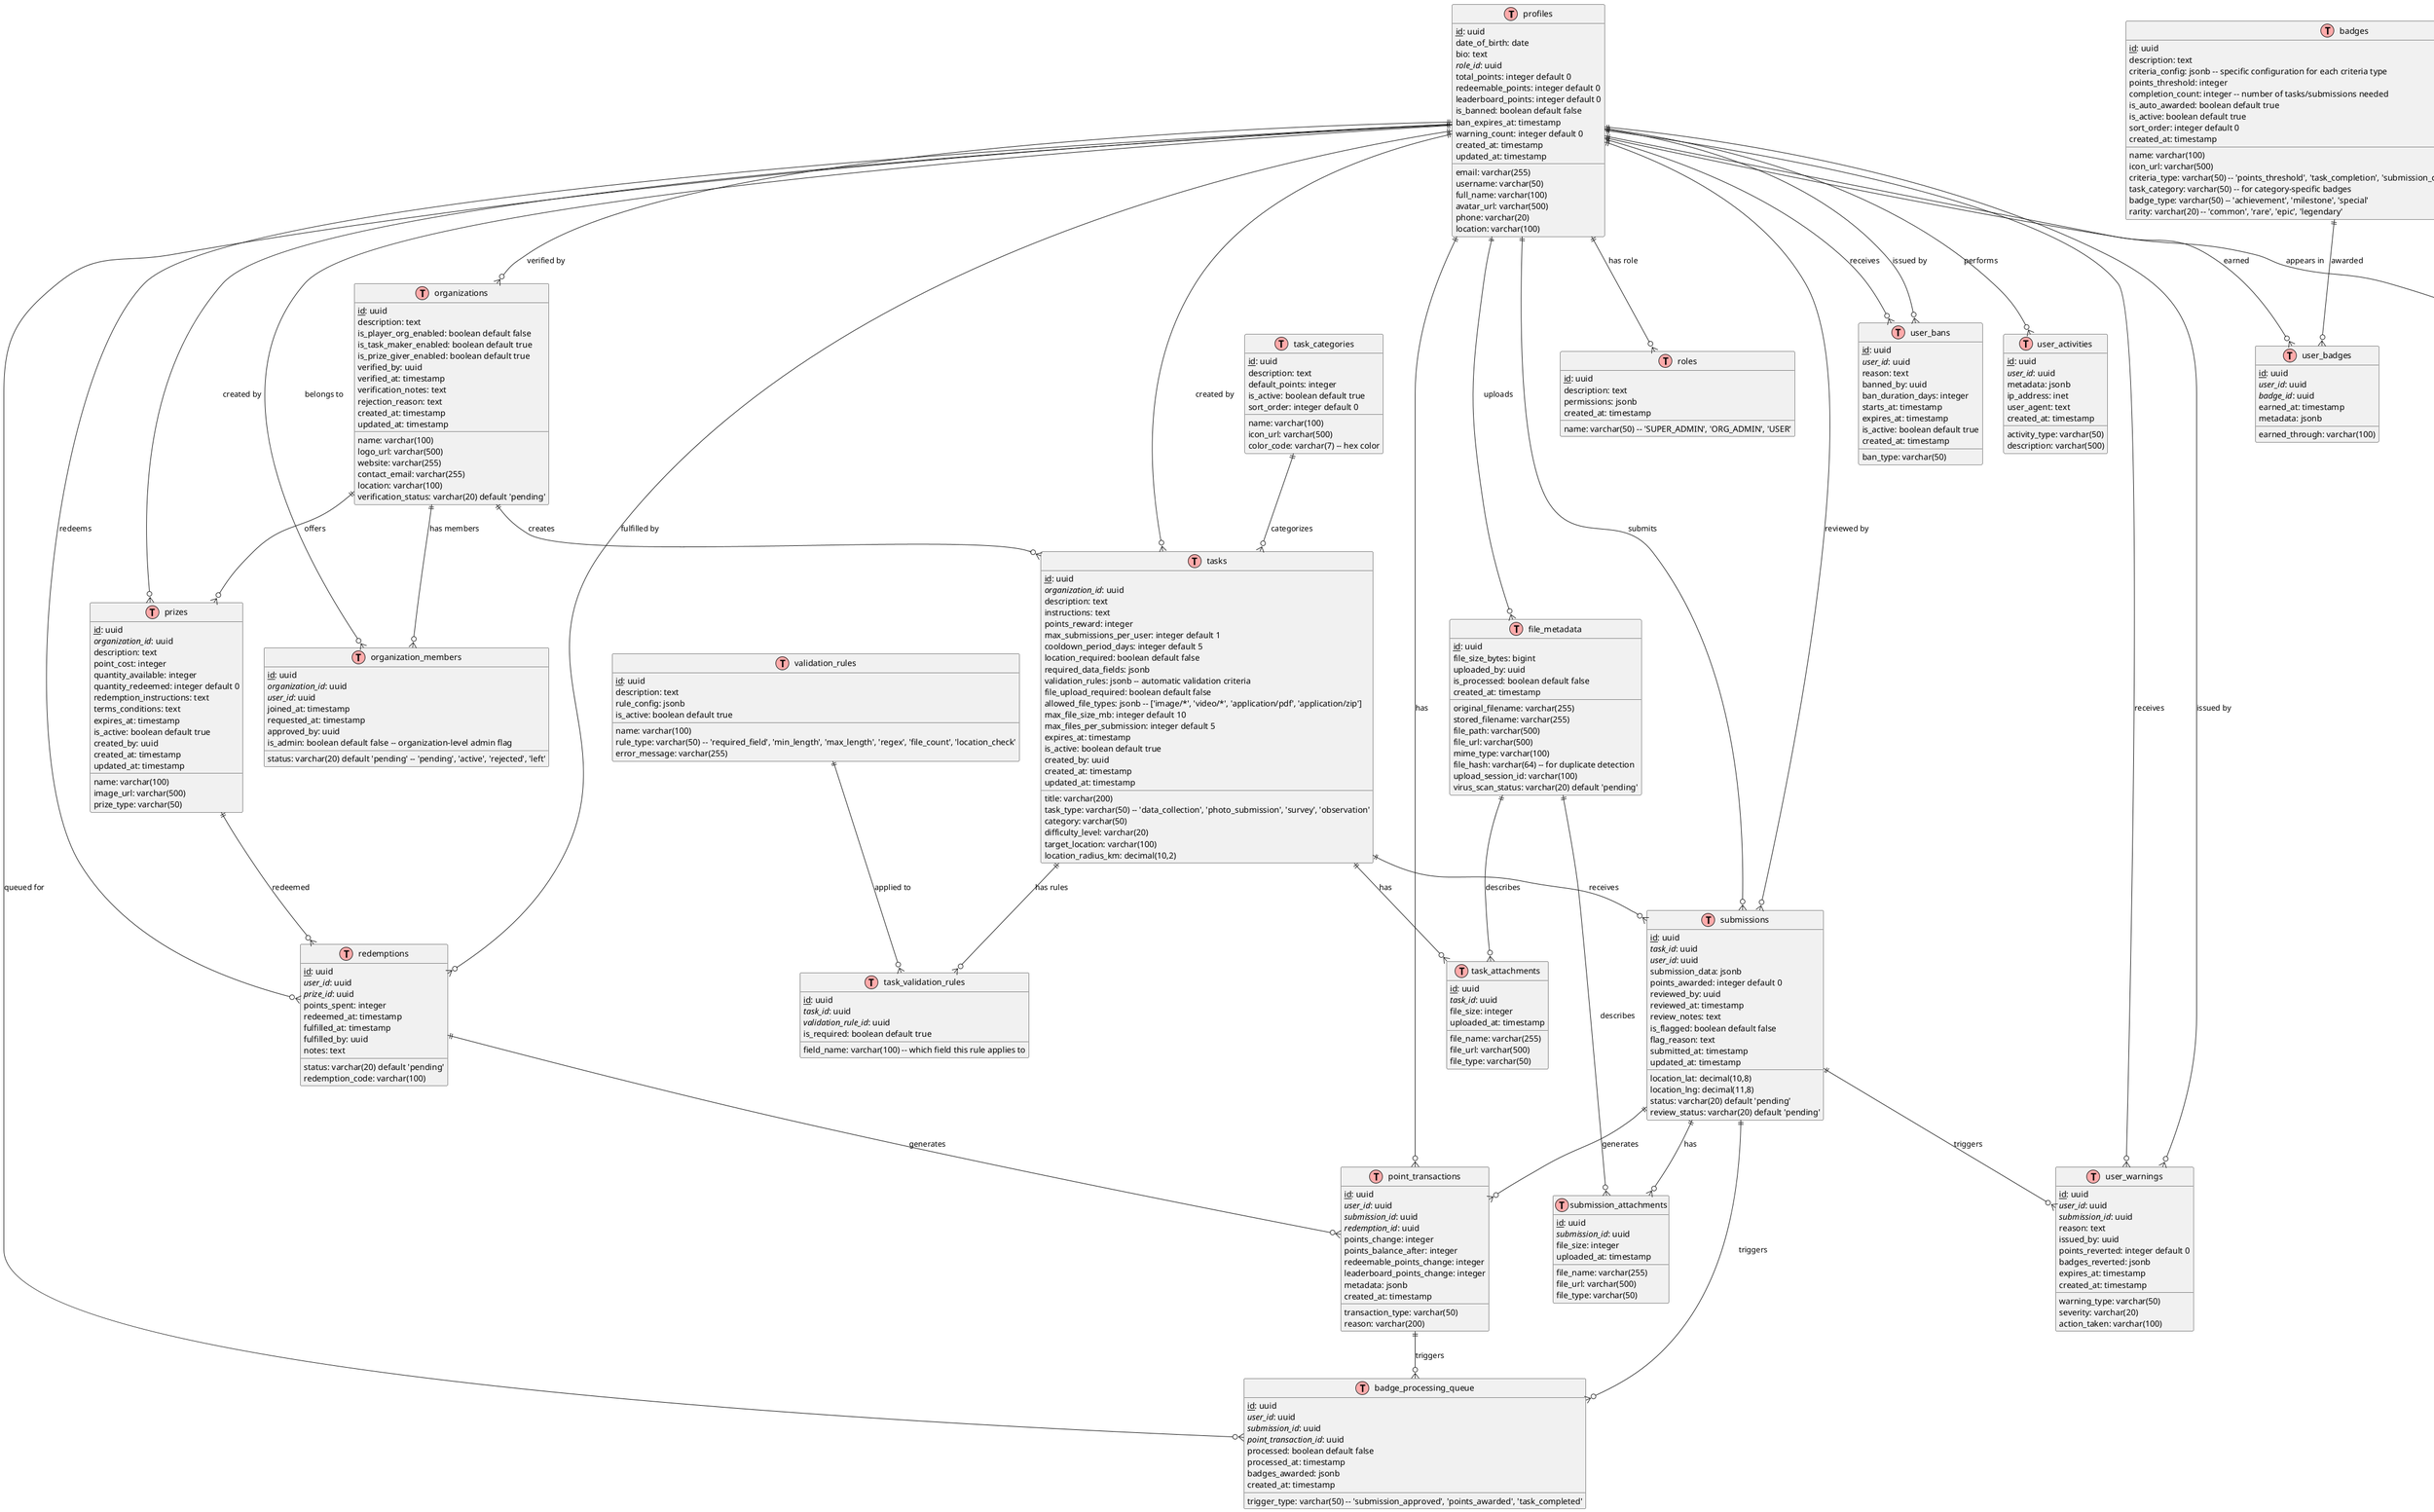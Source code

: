 @startuml
!define TABLE(name,desc) class name as "desc" << (T,#FFAAAA) >>
!define PK(x) <u>x</u>
!define FK(x) <i>x</i>

' Core User Management
TABLE(profiles, "profiles") {
  PK(id): uuid
  email: varchar(255)
  username: varchar(50)
  full_name: varchar(100)
  avatar_url: varchar(500)
  phone: varchar(20)
  date_of_birth: date
  location: varchar(100)
  bio: text
  FK(role_id): uuid
  total_points: integer default 0
  redeemable_points: integer default 0
  leaderboard_points: integer default 0
  is_banned: boolean default false
  ban_expires_at: timestamp
  warning_count: integer default 0
  created_at: timestamp
  updated_at: timestamp
}

TABLE(roles, "roles") {
  PK(id): uuid
  name: varchar(50) -- 'SUPER_ADMIN', 'ORG_ADMIN', 'USER'
  description: text
  permissions: jsonb
  created_at: timestamp
}

' Remove user_roles table as roles are now directly on profiles

' Organization Management
TABLE(organizations, "organizations") {
  PK(id): uuid
  name: varchar(100)
  description: text
  logo_url: varchar(500)
  website: varchar(255)
  contact_email: varchar(255)
  location: varchar(100)
  is_player_org_enabled: boolean default false
  is_task_maker_enabled: boolean default true
  is_prize_giver_enabled: boolean default true
  verification_status: varchar(20) default 'pending'
  verified_by: uuid
  verified_at: timestamp
  verification_notes: text
  rejection_reason: text
  created_at: timestamp
  updated_at: timestamp
}

TABLE(organization_members, "organization_members") {
  PK(id): uuid
  FK(organization_id): uuid
  FK(user_id): uuid
  status: varchar(20) default 'pending' -- 'pending', 'active', 'rejected', 'left'
  joined_at: timestamp
  requested_at: timestamp
  approved_by: uuid
  is_admin: boolean default false -- organization-level admin flag
}

' Task Management
TABLE(tasks, "tasks") {
  PK(id): uuid
  FK(organization_id): uuid
  title: varchar(200)
  description: text
  instructions: text
  task_type: varchar(50) -- 'data_collection', 'photo_submission', 'survey', 'observation'
  category: varchar(50)
  difficulty_level: varchar(20)
  points_reward: integer
  max_submissions_per_user: integer default 1
  cooldown_period_days: integer default 5
  location_required: boolean default false
  target_location: varchar(100)
  location_radius_km: decimal(10,2)
  required_data_fields: jsonb
  validation_rules: jsonb -- automatic validation criteria
  file_upload_required: boolean default false
  allowed_file_types: jsonb -- ['image/*', 'video/*', 'application/pdf', 'application/zip']
  max_file_size_mb: integer default 10
  max_files_per_submission: integer default 5
  expires_at: timestamp
  is_active: boolean default true
  created_by: uuid
  created_at: timestamp
  updated_at: timestamp
}

TABLE(task_attachments, "task_attachments") {
  PK(id): uuid
  FK(task_id): uuid
  file_name: varchar(255)
  file_url: varchar(500)
  file_type: varchar(50)
  file_size: integer
  uploaded_at: timestamp
}

' Submission Management
TABLE(submissions, "submissions") {
  PK(id): uuid
  FK(task_id): uuid
  FK(user_id): uuid
  submission_data: jsonb
  location_lat: decimal(10,8)
  location_lng: decimal(11,8)
  status: varchar(20) default 'pending'
  points_awarded: integer default 0
  review_status: varchar(20) default 'pending'
  reviewed_by: uuid
  reviewed_at: timestamp
  review_notes: text
  is_flagged: boolean default false
  flag_reason: text
  submitted_at: timestamp
  updated_at: timestamp
}

TABLE(submission_attachments, "submission_attachments") {
  PK(id): uuid
  FK(submission_id): uuid
  file_name: varchar(255)
  file_url: varchar(500)
  file_type: varchar(50)
  file_size: integer
  uploaded_at: timestamp
}

' Badge System
TABLE(badges, "badges") {
  PK(id): uuid
  name: varchar(100)
  description: text
  icon_url: varchar(500)
  criteria_type: varchar(50) -- 'points_threshold', 'task_completion', 'submission_count', 'streak', 'category_expert'
  criteria_config: jsonb -- specific configuration for each criteria type
  points_threshold: integer
  task_category: varchar(50) -- for category-specific badges
  completion_count: integer -- number of tasks/submissions needed
  badge_type: varchar(50) -- 'achievement', 'milestone', 'special'
  rarity: varchar(20) -- 'common', 'rare', 'epic', 'legendary'
  is_auto_awarded: boolean default true
  is_active: boolean default true
  sort_order: integer default 0
  created_at: timestamp
}

TABLE(user_badges, "user_badges") {
  PK(id): uuid
  FK(user_id): uuid
  FK(badge_id): uuid
  earned_at: timestamp
  earned_through: varchar(100)
  metadata: jsonb
}

' Prize and Redemption System
TABLE(prizes, "prizes") {
  PK(id): uuid
  FK(organization_id): uuid
  name: varchar(100)
  description: text
  image_url: varchar(500)
  point_cost: integer
  quantity_available: integer
  quantity_redeemed: integer default 0
  prize_type: varchar(50)
  redemption_instructions: text
  terms_conditions: text
  expires_at: timestamp
  is_active: boolean default true
  created_by: uuid
  created_at: timestamp
  updated_at: timestamp
}

TABLE(redemptions, "redemptions") {
  PK(id): uuid
  FK(user_id): uuid
  FK(prize_id): uuid
  points_spent: integer
  status: varchar(20) default 'pending'
  redemption_code: varchar(100)
  redeemed_at: timestamp
  fulfilled_at: timestamp
  fulfilled_by: uuid
  notes: text
}

' Points and Leaderboard
TABLE(point_transactions, "point_transactions") {
  PK(id): uuid
  FK(user_id): uuid
  FK(submission_id): uuid
  FK(redemption_id): uuid
  transaction_type: varchar(50)
  points_change: integer
  points_balance_after: integer
  redeemable_points_change: integer
  leaderboard_points_change: integer
  reason: varchar(200)
  metadata: jsonb
  created_at: timestamp
}

TABLE(leaderboards, "leaderboards") {
  PK(id): uuid
  name: varchar(100)
  description: text
  leaderboard_type: varchar(50) -- 'global_all_time', 'global_monthly', 'global_weekly', 'global_daily'
  time_period: varchar(20) -- 'all_time', 'monthly', 'weekly', 'daily'
  start_date: date
  end_date: date
  is_active: boolean default true
  auto_reset: boolean default false -- for recurring leaderboards
  created_at: timestamp
}

TABLE(leaderboard_entries, "leaderboard_entries") {
  PK(id): uuid
  FK(leaderboard_id): uuid
  FK(user_id): uuid
  points: integer
  rank_position: integer
  previous_rank: integer
  rank_change: integer -- positive/negative change from previous period
  last_updated: timestamp
}

' Warning and Moderation System
TABLE(user_warnings, "user_warnings") {
  PK(id): uuid
  FK(user_id): uuid
  FK(submission_id): uuid
  warning_type: varchar(50)
  reason: text
  severity: varchar(20)
  issued_by: uuid
  action_taken: varchar(100)
  points_reverted: integer default 0
  badges_reverted: jsonb
  expires_at: timestamp
  created_at: timestamp
}

TABLE(user_bans, "user_bans") {
  PK(id): uuid
  FK(user_id): uuid
  ban_type: varchar(50)
  reason: text
  banned_by: uuid
  ban_duration_days: integer
  starts_at: timestamp
  expires_at: timestamp
  is_active: boolean default true
  created_at: timestamp
}

' Activity and Audit
TABLE(user_activities, "user_activities") {
  PK(id): uuid
  FK(user_id): uuid
  activity_type: varchar(50)
  description: varchar(500)
  metadata: jsonb
  ip_address: inet
  user_agent: text
  created_at: timestamp
}

' Badge Processing and File Management
TABLE(badge_processing_queue, "badge_processing_queue") {
  PK(id): uuid
  FK(user_id): uuid
  FK(submission_id): uuid
  FK(point_transaction_id): uuid
  trigger_type: varchar(50) -- 'submission_approved', 'points_awarded', 'task_completed'
  processed: boolean default false
  processed_at: timestamp
  badges_awarded: jsonb
  created_at: timestamp
}

TABLE(file_metadata, "file_metadata") {
  PK(id): uuid
  original_filename: varchar(255)
  stored_filename: varchar(255)
  file_path: varchar(500)
  file_url: varchar(500)
  mime_type: varchar(100)
  file_size_bytes: bigint
  file_hash: varchar(64) -- for duplicate detection
  uploaded_by: uuid
  upload_session_id: varchar(100)
  is_processed: boolean default false
  virus_scan_status: varchar(20) default 'pending'
  created_at: timestamp
}

' Task Categories and Validation Rules
TABLE(task_categories, "task_categories") {
  PK(id): uuid
  name: varchar(100)
  description: text
  icon_url: varchar(500)
  color_code: varchar(7) -- hex color
  default_points: integer
  is_active: boolean default true
  sort_order: integer default 0
}

TABLE(validation_rules, "validation_rules") {
  PK(id): uuid
  name: varchar(100)
  description: text
  rule_type: varchar(50) -- 'required_field', 'min_length', 'max_length', 'regex', 'file_count', 'location_check'
  rule_config: jsonb
  error_message: varchar(255)
  is_active: boolean default true
}

TABLE(task_validation_rules, "task_validation_rules") {
  PK(id): uuid
  FK(task_id): uuid
  FK(validation_rule_id): uuid
  field_name: varchar(100) -- which field this rule applies to
  is_required: boolean default true
}

' Relationships
profiles ||--o{ roles : "has role"
profiles ||--o{ organization_members : "belongs to"
organizations ||--o{ organization_members : "has members"
profiles ||--o{ organizations : "verified by"

organizations ||--o{ tasks : "creates"
profiles ||--o{ tasks : "created by"
task_categories ||--o{ tasks : "categorizes"
tasks ||--o{ task_attachments : "has"
tasks ||--o{ task_validation_rules : "has rules"
validation_rules ||--o{ task_validation_rules : "applied to"

tasks ||--o{ submissions : "receives"
profiles ||--o{ submissions : "submits"
submissions ||--o{ submission_attachments : "has"
profiles ||--o{ submissions : "reviewed by"
file_metadata ||--o{ submission_attachments : "describes"
file_metadata ||--o{ task_attachments : "describes"

badges ||--o{ user_badges : "awarded"
profiles ||--o{ user_badges : "earned"
profiles ||--o{ badge_processing_queue : "queued for"
submissions ||--o{ badge_processing_queue : "triggers"

organizations ||--o{ prizes : "offers"
profiles ||--o{ prizes : "created by"
prizes ||--o{ redemptions : "redeemed"
profiles ||--o{ redemptions : "redeems"
profiles ||--o{ redemptions : "fulfilled by"

profiles ||--o{ point_transactions : "has"
submissions ||--o{ point_transactions : "generates"
redemptions ||--o{ point_transactions : "generates"
point_transactions ||--o{ badge_processing_queue : "triggers"

leaderboards ||--o{ leaderboard_entries : "contains"
profiles ||--o{ leaderboard_entries : "appears in"

profiles ||--o{ user_warnings : "receives"
submissions ||--o{ user_warnings : "triggers"
profiles ||--o{ user_warnings : "issued by"

profiles ||--o{ user_bans : "receives"
profiles ||--o{ user_bans : "issued by"

profiles ||--o{ user_activities : "performs"
profiles ||--o{ file_metadata : "uploads"
@enduml